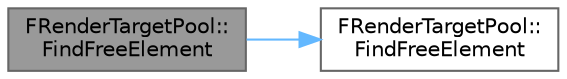 digraph "FRenderTargetPool::FindFreeElement"
{
 // INTERACTIVE_SVG=YES
 // LATEX_PDF_SIZE
  bgcolor="transparent";
  edge [fontname=Helvetica,fontsize=10,labelfontname=Helvetica,labelfontsize=10];
  node [fontname=Helvetica,fontsize=10,shape=box,height=0.2,width=0.4];
  rankdir="LR";
  Node1 [id="Node000001",label="FRenderTargetPool::\lFindFreeElement",height=0.2,width=0.4,color="gray40", fillcolor="grey60", style="filled", fontcolor="black",tooltip=" "];
  Node1 -> Node2 [id="edge1_Node000001_Node000002",color="steelblue1",style="solid",tooltip=" "];
  Node2 [id="Node000002",label="FRenderTargetPool::\lFindFreeElement",height=0.2,width=0.4,color="grey40", fillcolor="white", style="filled",URL="$df/db9/classFRenderTargetPool.html#a10bc48d5deb664339d046a684746ee31",tooltip=" "];
}
